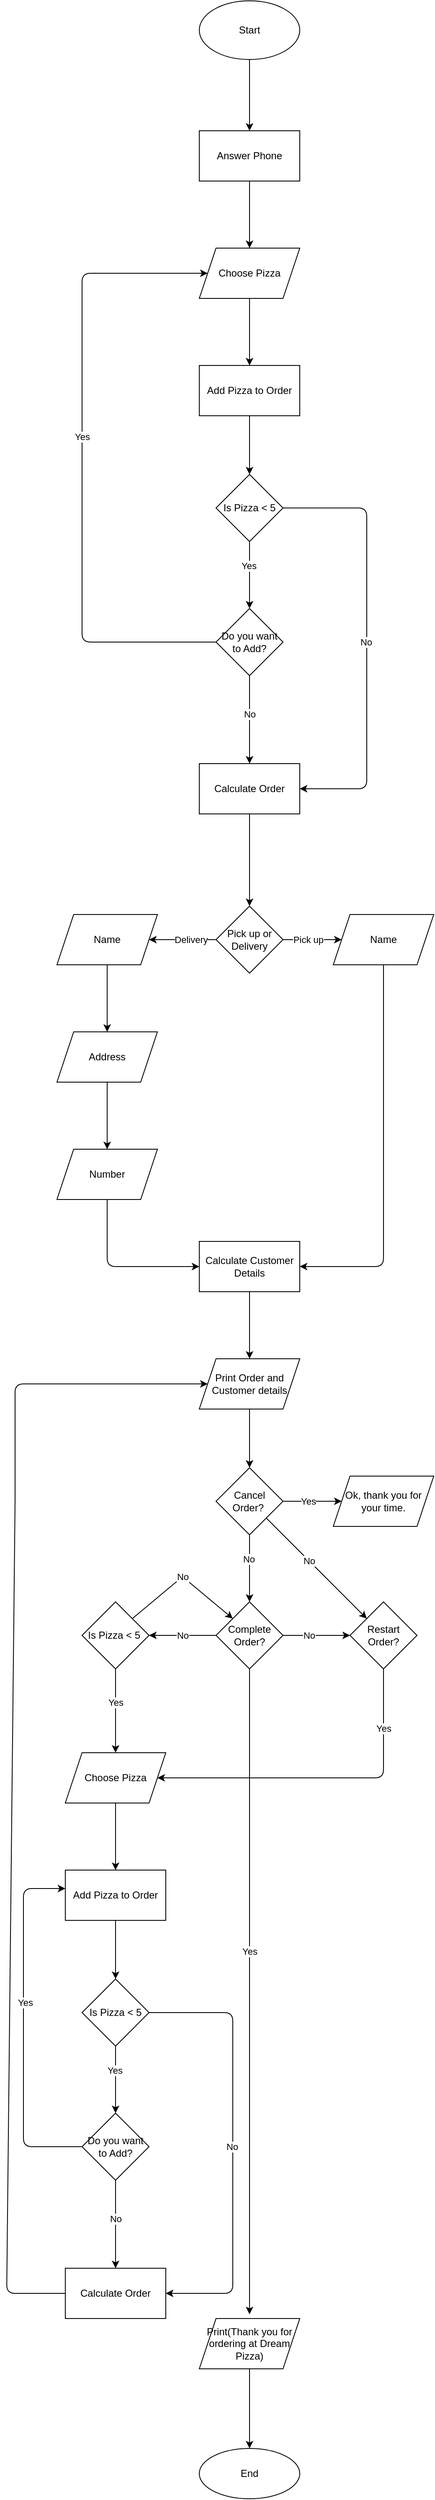 <mxfile>
    <diagram id="ryJ0n6rNL8hJYzA7FldC" name="Flowchart for Pizza Program">
        <mxGraphModel dx="1082" dy="790" grid="1" gridSize="10" guides="1" tooltips="1" connect="1" arrows="1" fold="1" page="1" pageScale="1" pageWidth="850" pageHeight="1100" math="0" shadow="0">
            <root>
                <mxCell id="0"/>
                <mxCell id="1" parent="0"/>
                <mxCell id="24" value="" style="edgeStyle=none;html=1;" parent="1" source="2" target="23" edge="1">
                    <mxGeometry relative="1" as="geometry"/>
                </mxCell>
                <mxCell id="2" value="Start" style="ellipse;whiteSpace=wrap;html=1;" parent="1" vertex="1">
                    <mxGeometry x="320" width="120" height="70" as="geometry"/>
                </mxCell>
                <mxCell id="6" value="" style="edgeStyle=none;html=1;" parent="1" source="3" target="5" edge="1">
                    <mxGeometry relative="1" as="geometry"/>
                </mxCell>
                <mxCell id="98" value="Pick up" style="edgeLabel;html=1;align=center;verticalAlign=middle;resizable=0;points=[];" parent="6" vertex="1" connectable="0">
                    <mxGeometry x="-0.343" relative="1" as="geometry">
                        <mxPoint x="7" as="offset"/>
                    </mxGeometry>
                </mxCell>
                <mxCell id="8" value="" style="edgeStyle=none;html=1;entryX=1;entryY=0.5;entryDx=0;entryDy=0;" parent="1" source="3" target="9" edge="1">
                    <mxGeometry relative="1" as="geometry">
                        <mxPoint x="280" y="1120" as="targetPoint"/>
                    </mxGeometry>
                </mxCell>
                <mxCell id="99" value="Delivery" style="edgeLabel;html=1;align=center;verticalAlign=middle;resizable=0;points=[];" parent="8" vertex="1" connectable="0">
                    <mxGeometry x="-0.5" y="3" relative="1" as="geometry">
                        <mxPoint x="-10" y="-3" as="offset"/>
                    </mxGeometry>
                </mxCell>
                <mxCell id="3" value="Pick up or Delivery" style="rhombus;whiteSpace=wrap;html=1;" parent="1" vertex="1">
                    <mxGeometry x="340" y="1080" width="80" height="80" as="geometry"/>
                </mxCell>
                <mxCell id="16" style="edgeStyle=none;html=1;entryX=1;entryY=0.5;entryDx=0;entryDy=0;" parent="1" source="5" target="14" edge="1">
                    <mxGeometry relative="1" as="geometry">
                        <Array as="points">
                            <mxPoint x="540" y="1510"/>
                        </Array>
                    </mxGeometry>
                </mxCell>
                <mxCell id="5" value="Name" style="shape=parallelogram;perimeter=parallelogramPerimeter;whiteSpace=wrap;html=1;fixedSize=1;" parent="1" vertex="1">
                    <mxGeometry x="480" y="1090" width="120" height="60" as="geometry"/>
                </mxCell>
                <mxCell id="11" value="" style="edgeStyle=none;html=1;" parent="1" source="9" target="10" edge="1">
                    <mxGeometry relative="1" as="geometry"/>
                </mxCell>
                <mxCell id="9" value="Name" style="shape=parallelogram;perimeter=parallelogramPerimeter;whiteSpace=wrap;html=1;fixedSize=1;" parent="1" vertex="1">
                    <mxGeometry x="150" y="1090" width="120" height="60" as="geometry"/>
                </mxCell>
                <mxCell id="13" value="" style="edgeStyle=none;html=1;" parent="1" source="10" target="12" edge="1">
                    <mxGeometry relative="1" as="geometry"/>
                </mxCell>
                <mxCell id="10" value="Address" style="shape=parallelogram;perimeter=parallelogramPerimeter;whiteSpace=wrap;html=1;fixedSize=1;" parent="1" vertex="1">
                    <mxGeometry x="150" y="1230" width="120" height="60" as="geometry"/>
                </mxCell>
                <mxCell id="15" value="" style="edgeStyle=none;html=1;exitX=0.5;exitY=1;exitDx=0;exitDy=0;entryX=0;entryY=0.5;entryDx=0;entryDy=0;" parent="1" source="12" target="14" edge="1">
                    <mxGeometry relative="1" as="geometry">
                        <Array as="points">
                            <mxPoint x="210" y="1510"/>
                        </Array>
                    </mxGeometry>
                </mxCell>
                <mxCell id="12" value="Number" style="shape=parallelogram;perimeter=parallelogramPerimeter;whiteSpace=wrap;html=1;fixedSize=1;" parent="1" vertex="1">
                    <mxGeometry x="150" y="1370" width="120" height="60" as="geometry"/>
                </mxCell>
                <mxCell id="20" value="" style="edgeStyle=none;html=1;" parent="1" source="14" target="19" edge="1">
                    <mxGeometry relative="1" as="geometry"/>
                </mxCell>
                <mxCell id="14" value="Calculate Customer Details" style="whiteSpace=wrap;html=1;" parent="1" vertex="1">
                    <mxGeometry x="320" y="1480" width="120" height="60" as="geometry"/>
                </mxCell>
                <mxCell id="48" value="" style="edgeStyle=none;html=1;" parent="1" source="19" target="47" edge="1">
                    <mxGeometry relative="1" as="geometry"/>
                </mxCell>
                <mxCell id="19" value="Print Order and Customer details" style="shape=parallelogram;perimeter=parallelogramPerimeter;whiteSpace=wrap;html=1;fixedSize=1;" parent="1" vertex="1">
                    <mxGeometry x="320" y="1620" width="120" height="60" as="geometry"/>
                </mxCell>
                <mxCell id="29" value="" style="edgeStyle=none;html=1;" parent="1" source="23" target="28" edge="1">
                    <mxGeometry relative="1" as="geometry"/>
                </mxCell>
                <mxCell id="23" value="Answer Phone" style="whiteSpace=wrap;html=1;" parent="1" vertex="1">
                    <mxGeometry x="320" y="155" width="120" height="60" as="geometry"/>
                </mxCell>
                <mxCell id="31" value="" style="edgeStyle=none;html=1;" parent="1" source="28" target="30" edge="1">
                    <mxGeometry relative="1" as="geometry"/>
                </mxCell>
                <mxCell id="28" value="Choose Pizza" style="shape=parallelogram;perimeter=parallelogramPerimeter;whiteSpace=wrap;html=1;fixedSize=1;" parent="1" vertex="1">
                    <mxGeometry x="320" y="295" width="120" height="60" as="geometry"/>
                </mxCell>
                <mxCell id="33" value="" style="edgeStyle=none;html=1;" parent="1" source="30" target="32" edge="1">
                    <mxGeometry relative="1" as="geometry"/>
                </mxCell>
                <mxCell id="30" value="Add Pizza to Order" style="whiteSpace=wrap;html=1;" parent="1" vertex="1">
                    <mxGeometry x="320" y="435" width="120" height="60" as="geometry"/>
                </mxCell>
                <mxCell id="35" value="" style="edgeStyle=none;html=1;" parent="1" source="32" target="34" edge="1">
                    <mxGeometry relative="1" as="geometry"/>
                </mxCell>
                <mxCell id="36" value="Yes" style="edgeLabel;html=1;align=center;verticalAlign=middle;resizable=0;points=[];" parent="35" vertex="1" connectable="0">
                    <mxGeometry x="-0.275" y="-1" relative="1" as="geometry">
                        <mxPoint as="offset"/>
                    </mxGeometry>
                </mxCell>
                <mxCell id="40" value="" style="edgeStyle=none;html=1;entryX=1;entryY=0.5;entryDx=0;entryDy=0;" parent="1" source="32" target="39" edge="1">
                    <mxGeometry relative="1" as="geometry">
                        <Array as="points">
                            <mxPoint x="520" y="605"/>
                            <mxPoint x="520" y="940"/>
                        </Array>
                    </mxGeometry>
                </mxCell>
                <mxCell id="42" value="No" style="edgeLabel;html=1;align=center;verticalAlign=middle;resizable=0;points=[];" parent="40" vertex="1" connectable="0">
                    <mxGeometry x="-0.467" y="-1" relative="1" as="geometry">
                        <mxPoint y="123" as="offset"/>
                    </mxGeometry>
                </mxCell>
                <mxCell id="32" value="Is Pizza &amp;lt; 5" style="rhombus;whiteSpace=wrap;html=1;" parent="1" vertex="1">
                    <mxGeometry x="340" y="565" width="80" height="80" as="geometry"/>
                </mxCell>
                <mxCell id="37" style="edgeStyle=none;html=1;entryX=0;entryY=0.5;entryDx=0;entryDy=0;" parent="1" source="34" target="28" edge="1">
                    <mxGeometry relative="1" as="geometry">
                        <Array as="points">
                            <mxPoint x="180" y="765"/>
                            <mxPoint x="180" y="325"/>
                            <mxPoint x="260" y="325"/>
                        </Array>
                    </mxGeometry>
                </mxCell>
                <mxCell id="38" value="Yes" style="edgeLabel;html=1;align=center;verticalAlign=middle;resizable=0;points=[];" parent="37" vertex="1" connectable="0">
                    <mxGeometry x="-0.827" y="1" relative="1" as="geometry">
                        <mxPoint x="-95" y="-246" as="offset"/>
                    </mxGeometry>
                </mxCell>
                <mxCell id="41" style="edgeStyle=none;html=1;entryX=0.5;entryY=0;entryDx=0;entryDy=0;exitX=0.5;exitY=1;exitDx=0;exitDy=0;" parent="1" source="34" target="39" edge="1">
                    <mxGeometry relative="1" as="geometry">
                        <Array as="points"/>
                    </mxGeometry>
                </mxCell>
                <mxCell id="43" value="No" style="edgeLabel;html=1;align=center;verticalAlign=middle;resizable=0;points=[];" parent="41" vertex="1" connectable="0">
                    <mxGeometry x="-0.649" y="-2" relative="1" as="geometry">
                        <mxPoint x="2" y="27" as="offset"/>
                    </mxGeometry>
                </mxCell>
                <mxCell id="34" value="Do you want to Add?" style="rhombus;whiteSpace=wrap;html=1;" parent="1" vertex="1">
                    <mxGeometry x="340" y="725" width="80" height="80" as="geometry"/>
                </mxCell>
                <mxCell id="44" value="" style="edgeStyle=none;html=1;" parent="1" source="39" target="3" edge="1">
                    <mxGeometry relative="1" as="geometry"/>
                </mxCell>
                <mxCell id="39" value="Calculate Order" style="whiteSpace=wrap;html=1;" parent="1" vertex="1">
                    <mxGeometry x="320" y="910" width="120" height="60" as="geometry"/>
                </mxCell>
                <mxCell id="45" value="End" style="ellipse;whiteSpace=wrap;html=1;" parent="1" vertex="1">
                    <mxGeometry x="320" y="2920" width="120" height="60" as="geometry"/>
                </mxCell>
                <mxCell id="50" value="" style="edgeStyle=none;html=1;" parent="1" source="47" target="49" edge="1">
                    <mxGeometry relative="1" as="geometry"/>
                </mxCell>
                <mxCell id="51" value="Yes" style="edgeLabel;html=1;align=center;verticalAlign=middle;resizable=0;points=[];" parent="50" vertex="1" connectable="0">
                    <mxGeometry x="-0.371" y="1" relative="1" as="geometry">
                        <mxPoint x="8" y="1" as="offset"/>
                    </mxGeometry>
                </mxCell>
                <mxCell id="55" value="" style="edgeStyle=none;html=1;" parent="1" source="47" target="54" edge="1">
                    <mxGeometry relative="1" as="geometry"/>
                </mxCell>
                <mxCell id="61" value="No" style="edgeLabel;html=1;align=center;verticalAlign=middle;resizable=0;points=[];" parent="55" vertex="1" connectable="0">
                    <mxGeometry x="-0.283" y="-1" relative="1" as="geometry">
                        <mxPoint as="offset"/>
                    </mxGeometry>
                </mxCell>
                <mxCell id="47" value="Cancel Order?&amp;nbsp;" style="rhombus;whiteSpace=wrap;html=1;" parent="1" vertex="1">
                    <mxGeometry x="340" y="1750" width="80" height="80" as="geometry"/>
                </mxCell>
                <mxCell id="49" value="Ok, thank you for your time." style="shape=parallelogram;perimeter=parallelogramPerimeter;whiteSpace=wrap;html=1;fixedSize=1;" parent="1" vertex="1">
                    <mxGeometry x="480" y="1760" width="120" height="60" as="geometry"/>
                </mxCell>
                <mxCell id="59" value="" style="edgeStyle=none;html=1;" parent="1" source="54" target="58" edge="1">
                    <mxGeometry relative="1" as="geometry"/>
                </mxCell>
                <mxCell id="60" value="No" style="edgeLabel;html=1;align=center;verticalAlign=middle;resizable=0;points=[];" parent="59" vertex="1" connectable="0">
                    <mxGeometry x="-0.296" relative="1" as="geometry">
                        <mxPoint x="-12" as="offset"/>
                    </mxGeometry>
                </mxCell>
                <mxCell id="83" value="" style="edgeStyle=none;html=1;" parent="1" source="54" target="82" edge="1">
                    <mxGeometry relative="1" as="geometry">
                        <Array as="points"/>
                    </mxGeometry>
                </mxCell>
                <mxCell id="84" value="No" style="edgeLabel;html=1;align=center;verticalAlign=middle;resizable=0;points=[];" parent="83" vertex="1" connectable="0">
                    <mxGeometry x="-0.392" relative="1" as="geometry">
                        <mxPoint x="6" as="offset"/>
                    </mxGeometry>
                </mxCell>
                <mxCell id="91" style="edgeStyle=none;html=1;" parent="1" source="54" edge="1">
                    <mxGeometry relative="1" as="geometry">
                        <mxPoint x="380" y="2760" as="targetPoint"/>
                    </mxGeometry>
                </mxCell>
                <mxCell id="92" value="Yes" style="edgeLabel;html=1;align=center;verticalAlign=middle;resizable=0;points=[];" parent="91" vertex="1" connectable="0">
                    <mxGeometry x="-0.814" y="1" relative="1" as="geometry">
                        <mxPoint x="-1" y="265" as="offset"/>
                    </mxGeometry>
                </mxCell>
                <mxCell id="54" value="Complete Order?" style="rhombus;whiteSpace=wrap;html=1;" parent="1" vertex="1">
                    <mxGeometry x="340" y="1910" width="80" height="80" as="geometry"/>
                </mxCell>
                <mxCell id="62" style="edgeStyle=none;html=1;exitX=1;exitY=0;exitDx=0;exitDy=0;entryX=0;entryY=0;entryDx=0;entryDy=0;" parent="1" source="58" target="54" edge="1">
                    <mxGeometry relative="1" as="geometry">
                        <Array as="points">
                            <mxPoint x="300" y="1880"/>
                        </Array>
                    </mxGeometry>
                </mxCell>
                <mxCell id="63" value="No" style="edgeLabel;html=1;align=center;verticalAlign=middle;resizable=0;points=[];" parent="62" vertex="1" connectable="0">
                    <mxGeometry x="-0.151" y="-1" relative="1" as="geometry">
                        <mxPoint x="8" y="-8" as="offset"/>
                    </mxGeometry>
                </mxCell>
                <mxCell id="80" value="" style="edgeStyle=none;html=1;" parent="1" source="58" target="66" edge="1">
                    <mxGeometry relative="1" as="geometry">
                        <Array as="points">
                            <mxPoint x="220" y="2040"/>
                        </Array>
                    </mxGeometry>
                </mxCell>
                <mxCell id="81" value="Yes" style="edgeLabel;html=1;align=center;verticalAlign=middle;resizable=0;points=[];" parent="80" vertex="1" connectable="0">
                    <mxGeometry x="-0.277" y="1" relative="1" as="geometry">
                        <mxPoint x="-1" y="4" as="offset"/>
                    </mxGeometry>
                </mxCell>
                <mxCell id="58" value="Is Pizza &amp;lt; 5&amp;nbsp;" style="rhombus;whiteSpace=wrap;html=1;" parent="1" vertex="1">
                    <mxGeometry x="180" y="1910" width="80" height="80" as="geometry"/>
                </mxCell>
                <mxCell id="65" value="" style="edgeStyle=none;html=1;" parent="1" source="66" target="68" edge="1">
                    <mxGeometry relative="1" as="geometry"/>
                </mxCell>
                <mxCell id="66" value="Choose Pizza" style="shape=parallelogram;perimeter=parallelogramPerimeter;whiteSpace=wrap;html=1;fixedSize=1;" parent="1" vertex="1">
                    <mxGeometry x="160" y="2090" width="120" height="60" as="geometry"/>
                </mxCell>
                <mxCell id="67" value="" style="edgeStyle=none;html=1;" parent="1" source="68" target="73" edge="1">
                    <mxGeometry relative="1" as="geometry"/>
                </mxCell>
                <mxCell id="68" value="Add Pizza to Order" style="whiteSpace=wrap;html=1;" parent="1" vertex="1">
                    <mxGeometry x="160" y="2230" width="120" height="60" as="geometry"/>
                </mxCell>
                <mxCell id="69" value="" style="edgeStyle=none;html=1;" parent="1" source="73" target="76" edge="1">
                    <mxGeometry relative="1" as="geometry"/>
                </mxCell>
                <mxCell id="70" value="Yes" style="edgeLabel;html=1;align=center;verticalAlign=middle;resizable=0;points=[];" parent="69" vertex="1" connectable="0">
                    <mxGeometry x="-0.275" y="-1" relative="1" as="geometry">
                        <mxPoint as="offset"/>
                    </mxGeometry>
                </mxCell>
                <mxCell id="71" value="" style="edgeStyle=none;html=1;entryX=1;entryY=0.5;entryDx=0;entryDy=0;" parent="1" source="73" target="77" edge="1">
                    <mxGeometry relative="1" as="geometry">
                        <Array as="points">
                            <mxPoint x="360" y="2400"/>
                            <mxPoint x="360" y="2735"/>
                        </Array>
                    </mxGeometry>
                </mxCell>
                <mxCell id="72" value="No" style="edgeLabel;html=1;align=center;verticalAlign=middle;resizable=0;points=[];" parent="71" vertex="1" connectable="0">
                    <mxGeometry x="-0.467" y="-1" relative="1" as="geometry">
                        <mxPoint y="123" as="offset"/>
                    </mxGeometry>
                </mxCell>
                <mxCell id="73" value="Is Pizza &amp;lt; 5" style="rhombus;whiteSpace=wrap;html=1;" parent="1" vertex="1">
                    <mxGeometry x="180" y="2360" width="80" height="80" as="geometry"/>
                </mxCell>
                <mxCell id="74" style="edgeStyle=none;html=1;entryX=0.5;entryY=0;entryDx=0;entryDy=0;exitX=0.5;exitY=1;exitDx=0;exitDy=0;" parent="1" source="76" target="77" edge="1">
                    <mxGeometry relative="1" as="geometry">
                        <Array as="points"/>
                    </mxGeometry>
                </mxCell>
                <mxCell id="75" value="No" style="edgeLabel;html=1;align=center;verticalAlign=middle;resizable=0;points=[];" parent="74" vertex="1" connectable="0">
                    <mxGeometry x="-0.649" y="-2" relative="1" as="geometry">
                        <mxPoint x="2" y="27" as="offset"/>
                    </mxGeometry>
                </mxCell>
                <mxCell id="96" style="edgeStyle=none;html=1;entryX=0;entryY=0.367;entryDx=0;entryDy=0;entryPerimeter=0;" parent="1" source="76" target="68" edge="1">
                    <mxGeometry relative="1" as="geometry">
                        <Array as="points">
                            <mxPoint x="110" y="2560"/>
                            <mxPoint x="110" y="2252"/>
                        </Array>
                    </mxGeometry>
                </mxCell>
                <mxCell id="97" value="Yes" style="edgeLabel;html=1;align=center;verticalAlign=middle;resizable=0;points=[];" parent="96" vertex="1" connectable="0">
                    <mxGeometry x="0.131" y="-2" relative="1" as="geometry">
                        <mxPoint as="offset"/>
                    </mxGeometry>
                </mxCell>
                <mxCell id="76" value="Do you want to Add?" style="rhombus;whiteSpace=wrap;html=1;" parent="1" vertex="1">
                    <mxGeometry x="180" y="2520" width="80" height="80" as="geometry"/>
                </mxCell>
                <mxCell id="79" style="edgeStyle=none;html=1;entryX=0;entryY=0.5;entryDx=0;entryDy=0;exitX=0;exitY=0.5;exitDx=0;exitDy=0;" parent="1" source="77" target="19" edge="1">
                    <mxGeometry relative="1" as="geometry">
                        <Array as="points">
                            <mxPoint x="90" y="2735"/>
                            <mxPoint x="100" y="1790"/>
                            <mxPoint x="100" y="1650"/>
                        </Array>
                    </mxGeometry>
                </mxCell>
                <mxCell id="77" value="Calculate Order" style="whiteSpace=wrap;html=1;" parent="1" vertex="1">
                    <mxGeometry x="160" y="2705" width="120" height="60" as="geometry"/>
                </mxCell>
                <mxCell id="87" style="edgeStyle=none;html=1;exitX=1;exitY=1;exitDx=0;exitDy=0;entryX=0;entryY=0;entryDx=0;entryDy=0;" parent="1" source="47" target="82" edge="1">
                    <mxGeometry relative="1" as="geometry">
                        <mxPoint x="540" y="1850" as="targetPoint"/>
                    </mxGeometry>
                </mxCell>
                <mxCell id="88" value="No" style="edgeLabel;html=1;align=center;verticalAlign=middle;resizable=0;points=[];" parent="87" vertex="1" connectable="0">
                    <mxGeometry x="-0.289" relative="1" as="geometry">
                        <mxPoint x="8" y="8" as="offset"/>
                    </mxGeometry>
                </mxCell>
                <mxCell id="89" style="edgeStyle=none;html=1;entryX=1;entryY=0.5;entryDx=0;entryDy=0;" parent="1" source="82" target="66" edge="1">
                    <mxGeometry relative="1" as="geometry">
                        <Array as="points">
                            <mxPoint x="540" y="2120"/>
                        </Array>
                    </mxGeometry>
                </mxCell>
                <mxCell id="90" value="Yes" style="edgeLabel;html=1;align=center;verticalAlign=middle;resizable=0;points=[];" parent="89" vertex="1" connectable="0">
                    <mxGeometry x="-0.802" y="1" relative="1" as="geometry">
                        <mxPoint x="-1" y="31" as="offset"/>
                    </mxGeometry>
                </mxCell>
                <mxCell id="82" value="Restart Order?" style="rhombus;whiteSpace=wrap;html=1;" parent="1" vertex="1">
                    <mxGeometry x="500" y="1910" width="80" height="80" as="geometry"/>
                </mxCell>
                <mxCell id="94" value="" style="edgeStyle=none;html=1;" parent="1" source="93" target="45" edge="1">
                    <mxGeometry relative="1" as="geometry"/>
                </mxCell>
                <mxCell id="93" value="Print(Thank you for ordering at Dream Pizza)" style="shape=parallelogram;perimeter=parallelogramPerimeter;whiteSpace=wrap;html=1;fixedSize=1;" parent="1" vertex="1">
                    <mxGeometry x="320" y="2765" width="120" height="60" as="geometry"/>
                </mxCell>
            </root>
        </mxGraphModel>
    </diagram>
</mxfile>